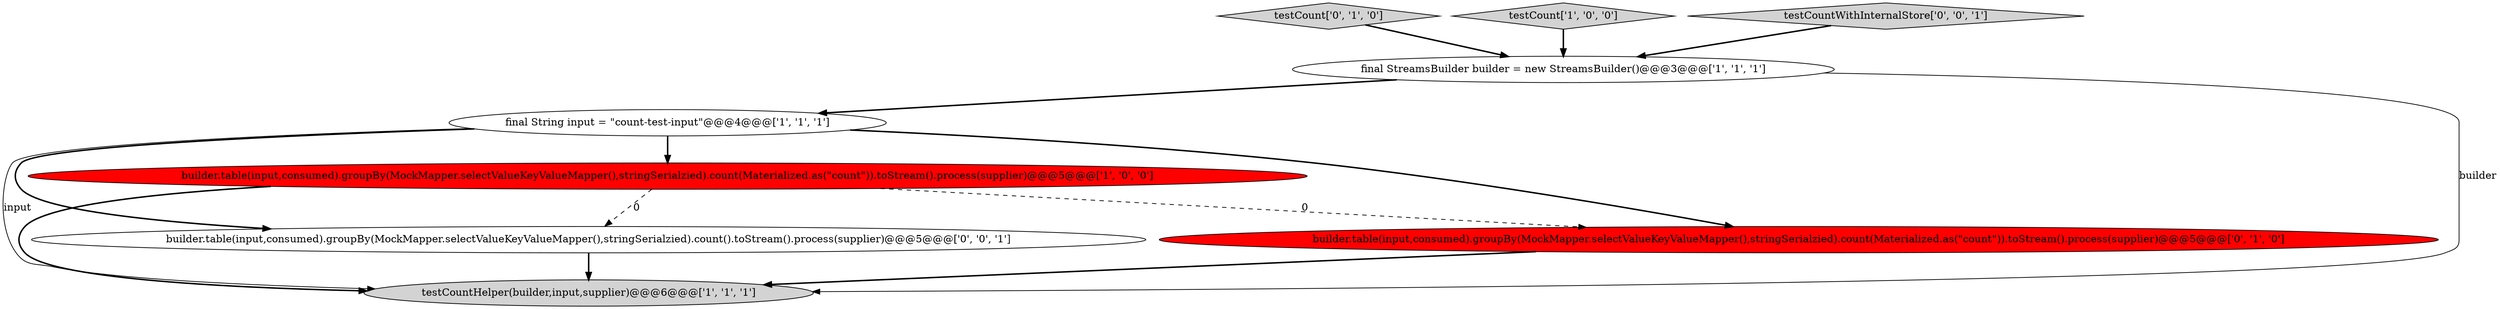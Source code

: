 digraph {
7 [style = filled, label = "builder.table(input,consumed).groupBy(MockMapper.selectValueKeyValueMapper(),stringSerialzied).count().toStream().process(supplier)@@@5@@@['0', '0', '1']", fillcolor = white, shape = ellipse image = "AAA0AAABBB3BBB"];
0 [style = filled, label = "final StreamsBuilder builder = new StreamsBuilder()@@@3@@@['1', '1', '1']", fillcolor = white, shape = ellipse image = "AAA0AAABBB1BBB"];
5 [style = filled, label = "testCount['0', '1', '0']", fillcolor = lightgray, shape = diamond image = "AAA0AAABBB2BBB"];
4 [style = filled, label = "testCountHelper(builder,input,supplier)@@@6@@@['1', '1', '1']", fillcolor = lightgray, shape = ellipse image = "AAA0AAABBB1BBB"];
6 [style = filled, label = "builder.table(input,consumed).groupBy(MockMapper.selectValueKeyValueMapper(),stringSerialzied).count(Materialized.as(\"count\")).toStream().process(supplier)@@@5@@@['0', '1', '0']", fillcolor = red, shape = ellipse image = "AAA1AAABBB2BBB"];
2 [style = filled, label = "testCount['1', '0', '0']", fillcolor = lightgray, shape = diamond image = "AAA0AAABBB1BBB"];
8 [style = filled, label = "testCountWithInternalStore['0', '0', '1']", fillcolor = lightgray, shape = diamond image = "AAA0AAABBB3BBB"];
1 [style = filled, label = "builder.table(input,consumed).groupBy(MockMapper.selectValueKeyValueMapper(),stringSerialzied).count(Materialized.as(\"count\")).toStream().process(supplier)@@@5@@@['1', '0', '0']", fillcolor = red, shape = ellipse image = "AAA1AAABBB1BBB"];
3 [style = filled, label = "final String input = \"count-test-input\"@@@4@@@['1', '1', '1']", fillcolor = white, shape = ellipse image = "AAA0AAABBB1BBB"];
8->0 [style = bold, label=""];
0->3 [style = bold, label=""];
6->4 [style = bold, label=""];
3->6 [style = bold, label=""];
1->4 [style = bold, label=""];
3->4 [style = solid, label="input"];
2->0 [style = bold, label=""];
7->4 [style = bold, label=""];
1->7 [style = dashed, label="0"];
3->1 [style = bold, label=""];
5->0 [style = bold, label=""];
3->7 [style = bold, label=""];
0->4 [style = solid, label="builder"];
1->6 [style = dashed, label="0"];
}

